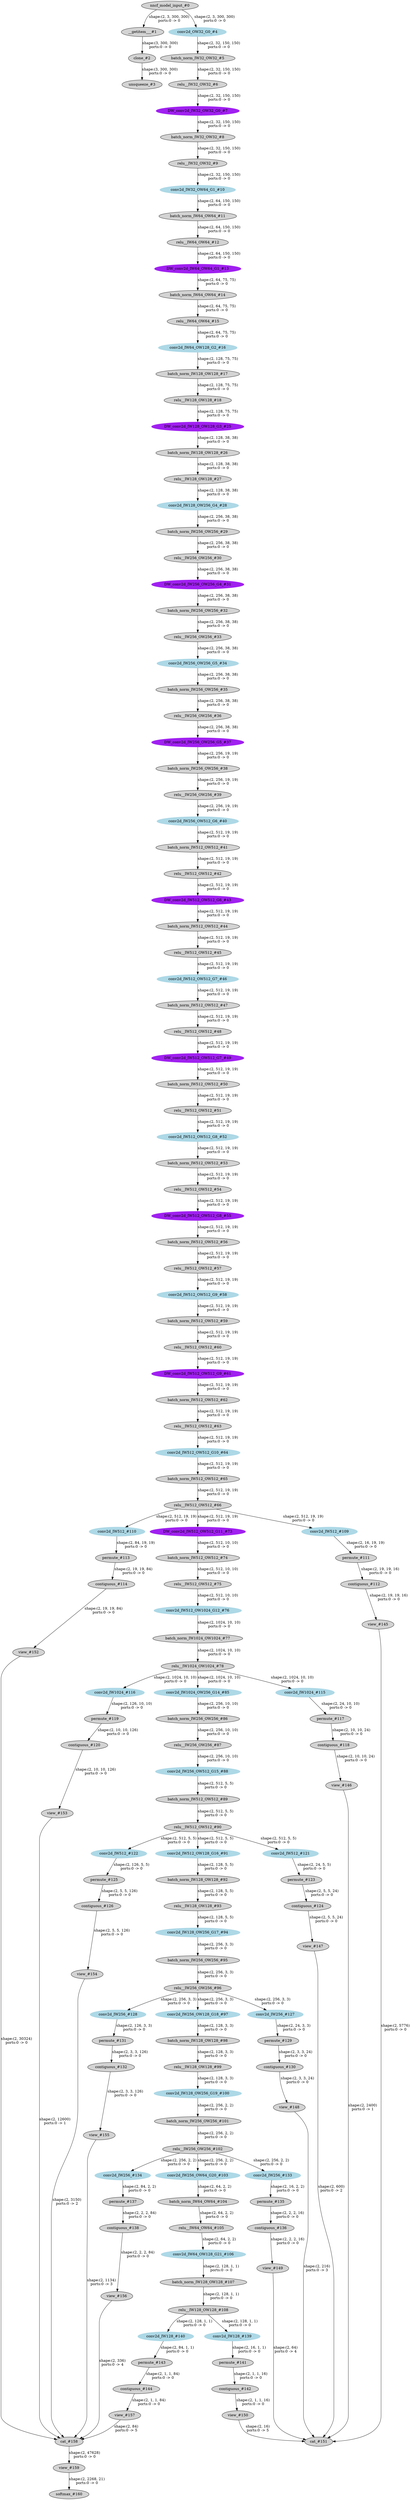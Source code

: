 strict digraph  {
"0 /nncf_model_input_0" [id=0, label="nncf_model_input_#0", style=filled, type=nncf_model_input];
"1 MobileNetSSD/__getitem___0" [id=1, label="__getitem___#1", style=filled, type=__getitem__];
"2 MobileNetSSD/clone_0" [id=2, label="clone_#2", style=filled, type=clone];
"3 MobileNetSSD/unsqueeze_0" [id=3, label="unsqueeze_#3", style=filled, type=unsqueeze];
"4 MobileNetSSD/MultiOutputSequential[basenet]/Sequential[0]/NNCFConv2d[0]/conv2d_0" [color=lightblue, id=4, label="conv2d_OW32_G0_#4", style=filled, type=conv2d];
"5 MobileNetSSD/MultiOutputSequential[basenet]/Sequential[0]/NNCFBatchNorm2d[1]/batch_norm_0" [id=5, label="batch_norm_IW32_OW32_#5", style=filled, type=batch_norm];
"6 MobileNetSSD/MultiOutputSequential[basenet]/Sequential[0]/ReLU[2]/relu__0" [id=6, label="relu__IW32_OW32_#6", style=filled, type=relu_];
"7 MobileNetSSD/MultiOutputSequential[basenet]/Sequential[1]/NNCFConv2d[0]/conv2d_0" [color=purple, id=7, label="DW_conv2d_IW32_OW32_G0_#7", style=filled, type=conv2d];
"8 MobileNetSSD/MultiOutputSequential[basenet]/Sequential[1]/NNCFBatchNorm2d[1]/batch_norm_0" [id=8, label="batch_norm_IW32_OW32_#8", style=filled, type=batch_norm];
"9 MobileNetSSD/MultiOutputSequential[basenet]/Sequential[1]/ReLU[2]/relu__0" [id=9, label="relu__IW32_OW32_#9", style=filled, type=relu_];
"10 MobileNetSSD/MultiOutputSequential[basenet]/Sequential[1]/NNCFConv2d[3]/conv2d_0" [color=lightblue, id=10, label="conv2d_IW32_OW64_G1_#10", style=filled, type=conv2d];
"11 MobileNetSSD/MultiOutputSequential[basenet]/Sequential[1]/NNCFBatchNorm2d[4]/batch_norm_0" [id=11, label="batch_norm_IW64_OW64_#11", style=filled, type=batch_norm];
"12 MobileNetSSD/MultiOutputSequential[basenet]/Sequential[1]/ReLU[5]/relu__0" [id=12, label="relu__IW64_OW64_#12", style=filled, type=relu_];
"13 MobileNetSSD/MultiOutputSequential[basenet]/Sequential[2]/NNCFConv2d[0]/conv2d_0" [color=purple, id=13, label="DW_conv2d_IW64_OW64_G1_#13", style=filled, type=conv2d];
"14 MobileNetSSD/MultiOutputSequential[basenet]/Sequential[2]/NNCFBatchNorm2d[1]/batch_norm_0" [id=14, label="batch_norm_IW64_OW64_#14", style=filled, type=batch_norm];
"15 MobileNetSSD/MultiOutputSequential[basenet]/Sequential[2]/ReLU[2]/relu__0" [id=15, label="relu__IW64_OW64_#15", style=filled, type=relu_];
"16 MobileNetSSD/MultiOutputSequential[basenet]/Sequential[2]/NNCFConv2d[3]/conv2d_0" [color=lightblue, id=16, label="conv2d_IW64_OW128_G2_#16", style=filled, type=conv2d];
"17 MobileNetSSD/MultiOutputSequential[basenet]/Sequential[2]/NNCFBatchNorm2d[4]/batch_norm_0" [id=17, label="batch_norm_IW128_OW128_#17", style=filled, type=batch_norm];
"18 MobileNetSSD/MultiOutputSequential[basenet]/Sequential[2]/ReLU[5]/relu__0" [id=18, label="relu__IW128_OW128_#18", style=filled, type=relu_];
"19 MobileNetSSD/MultiOutputSequential[basenet]/Sequential[4]/NNCFConv2d[0]/conv2d_0" [color=purple, id=19, label="DW_conv2d_IW128_OW128_G3_#25", style=filled, type=conv2d];
"20 MobileNetSSD/MultiOutputSequential[basenet]/Sequential[4]/NNCFBatchNorm2d[1]/batch_norm_0" [id=20, label="batch_norm_IW128_OW128_#26", style=filled, type=batch_norm];
"21 MobileNetSSD/MultiOutputSequential[basenet]/Sequential[4]/ReLU[2]/relu__0" [id=21, label="relu__IW128_OW128_#27", style=filled, type=relu_];
"22 MobileNetSSD/MultiOutputSequential[basenet]/Sequential[4]/NNCFConv2d[3]/conv2d_0" [color=lightblue, id=22, label="conv2d_IW128_OW256_G4_#28", style=filled, type=conv2d];
"23 MobileNetSSD/MultiOutputSequential[basenet]/Sequential[4]/NNCFBatchNorm2d[4]/batch_norm_0" [id=23, label="batch_norm_IW256_OW256_#29", style=filled, type=batch_norm];
"24 MobileNetSSD/MultiOutputSequential[basenet]/Sequential[4]/ReLU[5]/relu__0" [id=24, label="relu__IW256_OW256_#30", style=filled, type=relu_];
"25 MobileNetSSD/MultiOutputSequential[basenet]/Sequential[5]/NNCFConv2d[0]/conv2d_0" [color=purple, id=25, label="DW_conv2d_IW256_OW256_G4_#31", style=filled, type=conv2d];
"26 MobileNetSSD/MultiOutputSequential[basenet]/Sequential[5]/NNCFBatchNorm2d[1]/batch_norm_0" [id=26, label="batch_norm_IW256_OW256_#32", style=filled, type=batch_norm];
"27 MobileNetSSD/MultiOutputSequential[basenet]/Sequential[5]/ReLU[2]/relu__0" [id=27, label="relu__IW256_OW256_#33", style=filled, type=relu_];
"28 MobileNetSSD/MultiOutputSequential[basenet]/Sequential[5]/NNCFConv2d[3]/conv2d_0" [color=lightblue, id=28, label="conv2d_IW256_OW256_G5_#34", style=filled, type=conv2d];
"29 MobileNetSSD/MultiOutputSequential[basenet]/Sequential[5]/NNCFBatchNorm2d[4]/batch_norm_0" [id=29, label="batch_norm_IW256_OW256_#35", style=filled, type=batch_norm];
"30 MobileNetSSD/MultiOutputSequential[basenet]/Sequential[5]/ReLU[5]/relu__0" [id=30, label="relu__IW256_OW256_#36", style=filled, type=relu_];
"31 MobileNetSSD/MultiOutputSequential[basenet]/Sequential[6]/NNCFConv2d[0]/conv2d_0" [color=purple, id=31, label="DW_conv2d_IW256_OW256_G5_#37", style=filled, type=conv2d];
"32 MobileNetSSD/MultiOutputSequential[basenet]/Sequential[6]/NNCFBatchNorm2d[1]/batch_norm_0" [id=32, label="batch_norm_IW256_OW256_#38", style=filled, type=batch_norm];
"33 MobileNetSSD/MultiOutputSequential[basenet]/Sequential[6]/ReLU[2]/relu__0" [id=33, label="relu__IW256_OW256_#39", style=filled, type=relu_];
"34 MobileNetSSD/MultiOutputSequential[basenet]/Sequential[6]/NNCFConv2d[3]/conv2d_0" [color=lightblue, id=34, label="conv2d_IW256_OW512_G6_#40", style=filled, type=conv2d];
"35 MobileNetSSD/MultiOutputSequential[basenet]/Sequential[6]/NNCFBatchNorm2d[4]/batch_norm_0" [id=35, label="batch_norm_IW512_OW512_#41", style=filled, type=batch_norm];
"36 MobileNetSSD/MultiOutputSequential[basenet]/Sequential[6]/ReLU[5]/relu__0" [id=36, label="relu__IW512_OW512_#42", style=filled, type=relu_];
"37 MobileNetSSD/MultiOutputSequential[basenet]/Sequential[7]/NNCFConv2d[0]/conv2d_0" [color=purple, id=37, label="DW_conv2d_IW512_OW512_G6_#43", style=filled, type=conv2d];
"38 MobileNetSSD/MultiOutputSequential[basenet]/Sequential[7]/NNCFBatchNorm2d[1]/batch_norm_0" [id=38, label="batch_norm_IW512_OW512_#44", style=filled, type=batch_norm];
"39 MobileNetSSD/MultiOutputSequential[basenet]/Sequential[7]/ReLU[2]/relu__0" [id=39, label="relu__IW512_OW512_#45", style=filled, type=relu_];
"40 MobileNetSSD/MultiOutputSequential[basenet]/Sequential[7]/NNCFConv2d[3]/conv2d_0" [color=lightblue, id=40, label="conv2d_IW512_OW512_G7_#46", style=filled, type=conv2d];
"41 MobileNetSSD/MultiOutputSequential[basenet]/Sequential[7]/NNCFBatchNorm2d[4]/batch_norm_0" [id=41, label="batch_norm_IW512_OW512_#47", style=filled, type=batch_norm];
"42 MobileNetSSD/MultiOutputSequential[basenet]/Sequential[7]/ReLU[5]/relu__0" [id=42, label="relu__IW512_OW512_#48", style=filled, type=relu_];
"43 MobileNetSSD/MultiOutputSequential[basenet]/Sequential[8]/NNCFConv2d[0]/conv2d_0" [color=purple, id=43, label="DW_conv2d_IW512_OW512_G7_#49", style=filled, type=conv2d];
"44 MobileNetSSD/MultiOutputSequential[basenet]/Sequential[8]/NNCFBatchNorm2d[1]/batch_norm_0" [id=44, label="batch_norm_IW512_OW512_#50", style=filled, type=batch_norm];
"45 MobileNetSSD/MultiOutputSequential[basenet]/Sequential[8]/ReLU[2]/relu__0" [id=45, label="relu__IW512_OW512_#51", style=filled, type=relu_];
"46 MobileNetSSD/MultiOutputSequential[basenet]/Sequential[8]/NNCFConv2d[3]/conv2d_0" [color=lightblue, id=46, label="conv2d_IW512_OW512_G8_#52", style=filled, type=conv2d];
"47 MobileNetSSD/MultiOutputSequential[basenet]/Sequential[8]/NNCFBatchNorm2d[4]/batch_norm_0" [id=47, label="batch_norm_IW512_OW512_#53", style=filled, type=batch_norm];
"48 MobileNetSSD/MultiOutputSequential[basenet]/Sequential[8]/ReLU[5]/relu__0" [id=48, label="relu__IW512_OW512_#54", style=filled, type=relu_];
"49 MobileNetSSD/MultiOutputSequential[basenet]/Sequential[9]/NNCFConv2d[0]/conv2d_0" [color=purple, id=49, label="DW_conv2d_IW512_OW512_G8_#55", style=filled, type=conv2d];
"50 MobileNetSSD/MultiOutputSequential[basenet]/Sequential[9]/NNCFBatchNorm2d[1]/batch_norm_0" [id=50, label="batch_norm_IW512_OW512_#56", style=filled, type=batch_norm];
"51 MobileNetSSD/MultiOutputSequential[basenet]/Sequential[9]/ReLU[2]/relu__0" [id=51, label="relu__IW512_OW512_#57", style=filled, type=relu_];
"52 MobileNetSSD/MultiOutputSequential[basenet]/Sequential[9]/NNCFConv2d[3]/conv2d_0" [color=lightblue, id=52, label="conv2d_IW512_OW512_G9_#58", style=filled, type=conv2d];
"53 MobileNetSSD/MultiOutputSequential[basenet]/Sequential[9]/NNCFBatchNorm2d[4]/batch_norm_0" [id=53, label="batch_norm_IW512_OW512_#59", style=filled, type=batch_norm];
"54 MobileNetSSD/MultiOutputSequential[basenet]/Sequential[9]/ReLU[5]/relu__0" [id=54, label="relu__IW512_OW512_#60", style=filled, type=relu_];
"55 MobileNetSSD/MultiOutputSequential[basenet]/Sequential[10]/NNCFConv2d[0]/conv2d_0" [color=purple, id=55, label="DW_conv2d_IW512_OW512_G9_#61", style=filled, type=conv2d];
"56 MobileNetSSD/MultiOutputSequential[basenet]/Sequential[10]/NNCFBatchNorm2d[1]/batch_norm_0" [id=56, label="batch_norm_IW512_OW512_#62", style=filled, type=batch_norm];
"57 MobileNetSSD/MultiOutputSequential[basenet]/Sequential[10]/ReLU[2]/relu__0" [id=57, label="relu__IW512_OW512_#63", style=filled, type=relu_];
"58 MobileNetSSD/MultiOutputSequential[basenet]/Sequential[10]/NNCFConv2d[3]/conv2d_0" [color=lightblue, id=58, label="conv2d_IW512_OW512_G10_#64", style=filled, type=conv2d];
"59 MobileNetSSD/MultiOutputSequential[basenet]/Sequential[10]/NNCFBatchNorm2d[4]/batch_norm_0" [id=59, label="batch_norm_IW512_OW512_#65", style=filled, type=batch_norm];
"60 MobileNetSSD/MultiOutputSequential[basenet]/Sequential[10]/ReLU[5]/relu__0" [id=60, label="relu__IW512_OW512_#66", style=filled, type=relu_];
"61 MobileNetSSD/MultiOutputSequential[basenet]/Sequential[12]/NNCFConv2d[0]/conv2d_0" [color=purple, id=61, label="DW_conv2d_IW512_OW512_G11_#73", style=filled, type=conv2d];
"62 MobileNetSSD/MultiOutputSequential[basenet]/Sequential[12]/NNCFBatchNorm2d[1]/batch_norm_0" [id=62, label="batch_norm_IW512_OW512_#74", style=filled, type=batch_norm];
"63 MobileNetSSD/MultiOutputSequential[basenet]/Sequential[12]/ReLU[2]/relu__0" [id=63, label="relu__IW512_OW512_#75", style=filled, type=relu_];
"64 MobileNetSSD/MultiOutputSequential[basenet]/Sequential[12]/NNCFConv2d[3]/conv2d_0" [color=lightblue, id=64, label="conv2d_IW512_OW1024_G12_#76", style=filled, type=conv2d];
"65 MobileNetSSD/MultiOutputSequential[basenet]/Sequential[12]/NNCFBatchNorm2d[4]/batch_norm_0" [id=65, label="batch_norm_IW1024_OW1024_#77", style=filled, type=batch_norm];
"66 MobileNetSSD/MultiOutputSequential[basenet]/Sequential[12]/ReLU[5]/relu__0" [id=66, label="relu__IW1024_OW1024_#78", style=filled, type=relu_];
"67 MobileNetSSD/MultiOutputSequential[extras]/Sequential[0]/NNCFConv2d[0]/conv2d_0" [color=lightblue, id=67, label="conv2d_IW1024_OW256_G14_#85", style=filled, type=conv2d];
"68 MobileNetSSD/MultiOutputSequential[extras]/Sequential[0]/NNCFBatchNorm2d[1]/batch_norm_0" [id=68, label="batch_norm_IW256_OW256_#86", style=filled, type=batch_norm];
"69 MobileNetSSD/MultiOutputSequential[extras]/Sequential[0]/ReLU[2]/relu__0" [id=69, label="relu__IW256_OW256_#87", style=filled, type=relu_];
"70 MobileNetSSD/MultiOutputSequential[extras]/Sequential[1]/NNCFConv2d[0]/conv2d_0" [color=lightblue, id=70, label="conv2d_IW256_OW512_G15_#88", style=filled, type=conv2d];
"71 MobileNetSSD/MultiOutputSequential[extras]/Sequential[1]/NNCFBatchNorm2d[1]/batch_norm_0" [id=71, label="batch_norm_IW512_OW512_#89", style=filled, type=batch_norm];
"72 MobileNetSSD/MultiOutputSequential[extras]/Sequential[1]/ReLU[2]/relu__0" [id=72, label="relu__IW512_OW512_#90", style=filled, type=relu_];
"73 MobileNetSSD/MultiOutputSequential[extras]/Sequential[2]/NNCFConv2d[0]/conv2d_0" [color=lightblue, id=73, label="conv2d_IW512_OW128_G16_#91", style=filled, type=conv2d];
"74 MobileNetSSD/MultiOutputSequential[extras]/Sequential[2]/NNCFBatchNorm2d[1]/batch_norm_0" [id=74, label="batch_norm_IW128_OW128_#92", style=filled, type=batch_norm];
"75 MobileNetSSD/MultiOutputSequential[extras]/Sequential[2]/ReLU[2]/relu__0" [id=75, label="relu__IW128_OW128_#93", style=filled, type=relu_];
"76 MobileNetSSD/MultiOutputSequential[extras]/Sequential[3]/NNCFConv2d[0]/conv2d_0" [color=lightblue, id=76, label="conv2d_IW128_OW256_G17_#94", style=filled, type=conv2d];
"77 MobileNetSSD/MultiOutputSequential[extras]/Sequential[3]/NNCFBatchNorm2d[1]/batch_norm_0" [id=77, label="batch_norm_IW256_OW256_#95", style=filled, type=batch_norm];
"78 MobileNetSSD/MultiOutputSequential[extras]/Sequential[3]/ReLU[2]/relu__0" [id=78, label="relu__IW256_OW256_#96", style=filled, type=relu_];
"79 MobileNetSSD/MultiOutputSequential[extras]/Sequential[4]/NNCFConv2d[0]/conv2d_0" [color=lightblue, id=79, label="conv2d_IW256_OW128_G18_#97", style=filled, type=conv2d];
"80 MobileNetSSD/MultiOutputSequential[extras]/Sequential[4]/NNCFBatchNorm2d[1]/batch_norm_0" [id=80, label="batch_norm_IW128_OW128_#98", style=filled, type=batch_norm];
"81 MobileNetSSD/MultiOutputSequential[extras]/Sequential[4]/ReLU[2]/relu__0" [id=81, label="relu__IW128_OW128_#99", style=filled, type=relu_];
"82 MobileNetSSD/MultiOutputSequential[extras]/Sequential[5]/NNCFConv2d[0]/conv2d_0" [color=lightblue, id=82, label="conv2d_IW128_OW256_G19_#100", style=filled, type=conv2d];
"83 MobileNetSSD/MultiOutputSequential[extras]/Sequential[5]/NNCFBatchNorm2d[1]/batch_norm_0" [id=83, label="batch_norm_IW256_OW256_#101", style=filled, type=batch_norm];
"84 MobileNetSSD/MultiOutputSequential[extras]/Sequential[5]/ReLU[2]/relu__0" [id=84, label="relu__IW256_OW256_#102", style=filled, type=relu_];
"85 MobileNetSSD/MultiOutputSequential[extras]/Sequential[6]/NNCFConv2d[0]/conv2d_0" [color=lightblue, id=85, label="conv2d_IW256_OW64_G20_#103", style=filled, type=conv2d];
"86 MobileNetSSD/MultiOutputSequential[extras]/Sequential[6]/NNCFBatchNorm2d[1]/batch_norm_0" [id=86, label="batch_norm_IW64_OW64_#104", style=filled, type=batch_norm];
"87 MobileNetSSD/MultiOutputSequential[extras]/Sequential[6]/ReLU[2]/relu__0" [id=87, label="relu__IW64_OW64_#105", style=filled, type=relu_];
"88 MobileNetSSD/MultiOutputSequential[extras]/Sequential[7]/NNCFConv2d[0]/conv2d_0" [color=lightblue, id=88, label="conv2d_IW64_OW128_G21_#106", style=filled, type=conv2d];
"89 MobileNetSSD/MultiOutputSequential[extras]/Sequential[7]/NNCFBatchNorm2d[1]/batch_norm_0" [id=89, label="batch_norm_IW128_OW128_#107", style=filled, type=batch_norm];
"90 MobileNetSSD/MultiOutputSequential[extras]/Sequential[7]/ReLU[2]/relu__0" [id=90, label="relu__IW128_OW128_#108", style=filled, type=relu_];
"91 MobileNetSSD/SSDDetectionOutput[detection_head]/ModuleList[heads]/SSDHead[0]/NNCFConv2d[loc]/conv2d_0" [color=lightblue, id=91, label="conv2d_IW512_#109", style=filled, type=conv2d];
"92 MobileNetSSD/SSDDetectionOutput[detection_head]/ModuleList[heads]/SSDHead[0]/NNCFConv2d[conf]/conv2d_0" [color=lightblue, id=92, label="conv2d_IW512_#110", style=filled, type=conv2d];
"93 MobileNetSSD/SSDDetectionOutput[detection_head]/ModuleList[heads]/SSDHead[0]/permute_0" [id=93, label="permute_#111", style=filled, type=permute];
"94 MobileNetSSD/SSDDetectionOutput[detection_head]/ModuleList[heads]/SSDHead[0]/contiguous_0" [id=94, label="contiguous_#112", style=filled, type=contiguous];
"95 MobileNetSSD/SSDDetectionOutput[detection_head]/ModuleList[heads]/SSDHead[0]/permute_1" [id=95, label="permute_#113", style=filled, type=permute];
"96 MobileNetSSD/SSDDetectionOutput[detection_head]/ModuleList[heads]/SSDHead[0]/contiguous_1" [id=96, label="contiguous_#114", style=filled, type=contiguous];
"97 MobileNetSSD/SSDDetectionOutput[detection_head]/ModuleList[heads]/SSDHead[1]/NNCFConv2d[loc]/conv2d_0" [color=lightblue, id=97, label="conv2d_IW1024_#115", style=filled, type=conv2d];
"98 MobileNetSSD/SSDDetectionOutput[detection_head]/ModuleList[heads]/SSDHead[1]/NNCFConv2d[conf]/conv2d_0" [color=lightblue, id=98, label="conv2d_IW1024_#116", style=filled, type=conv2d];
"99 MobileNetSSD/SSDDetectionOutput[detection_head]/ModuleList[heads]/SSDHead[1]/permute_0" [id=99, label="permute_#117", style=filled, type=permute];
"100 MobileNetSSD/SSDDetectionOutput[detection_head]/ModuleList[heads]/SSDHead[1]/contiguous_0" [id=100, label="contiguous_#118", style=filled, type=contiguous];
"101 MobileNetSSD/SSDDetectionOutput[detection_head]/ModuleList[heads]/SSDHead[1]/permute_1" [id=101, label="permute_#119", style=filled, type=permute];
"102 MobileNetSSD/SSDDetectionOutput[detection_head]/ModuleList[heads]/SSDHead[1]/contiguous_1" [id=102, label="contiguous_#120", style=filled, type=contiguous];
"103 MobileNetSSD/SSDDetectionOutput[detection_head]/ModuleList[heads]/SSDHead[2]/NNCFConv2d[loc]/conv2d_0" [color=lightblue, id=103, label="conv2d_IW512_#121", style=filled, type=conv2d];
"104 MobileNetSSD/SSDDetectionOutput[detection_head]/ModuleList[heads]/SSDHead[2]/NNCFConv2d[conf]/conv2d_0" [color=lightblue, id=104, label="conv2d_IW512_#122", style=filled, type=conv2d];
"105 MobileNetSSD/SSDDetectionOutput[detection_head]/ModuleList[heads]/SSDHead[2]/permute_0" [id=105, label="permute_#123", style=filled, type=permute];
"106 MobileNetSSD/SSDDetectionOutput[detection_head]/ModuleList[heads]/SSDHead[2]/contiguous_0" [id=106, label="contiguous_#124", style=filled, type=contiguous];
"107 MobileNetSSD/SSDDetectionOutput[detection_head]/ModuleList[heads]/SSDHead[2]/permute_1" [id=107, label="permute_#125", style=filled, type=permute];
"108 MobileNetSSD/SSDDetectionOutput[detection_head]/ModuleList[heads]/SSDHead[2]/contiguous_1" [id=108, label="contiguous_#126", style=filled, type=contiguous];
"109 MobileNetSSD/SSDDetectionOutput[detection_head]/ModuleList[heads]/SSDHead[3]/NNCFConv2d[loc]/conv2d_0" [color=lightblue, id=109, label="conv2d_IW256_#127", style=filled, type=conv2d];
"110 MobileNetSSD/SSDDetectionOutput[detection_head]/ModuleList[heads]/SSDHead[3]/NNCFConv2d[conf]/conv2d_0" [color=lightblue, id=110, label="conv2d_IW256_#128", style=filled, type=conv2d];
"111 MobileNetSSD/SSDDetectionOutput[detection_head]/ModuleList[heads]/SSDHead[3]/permute_0" [id=111, label="permute_#129", style=filled, type=permute];
"112 MobileNetSSD/SSDDetectionOutput[detection_head]/ModuleList[heads]/SSDHead[3]/contiguous_0" [id=112, label="contiguous_#130", style=filled, type=contiguous];
"113 MobileNetSSD/SSDDetectionOutput[detection_head]/ModuleList[heads]/SSDHead[3]/permute_1" [id=113, label="permute_#131", style=filled, type=permute];
"114 MobileNetSSD/SSDDetectionOutput[detection_head]/ModuleList[heads]/SSDHead[3]/contiguous_1" [id=114, label="contiguous_#132", style=filled, type=contiguous];
"115 MobileNetSSD/SSDDetectionOutput[detection_head]/ModuleList[heads]/SSDHead[4]/NNCFConv2d[loc]/conv2d_0" [color=lightblue, id=115, label="conv2d_IW256_#133", style=filled, type=conv2d];
"116 MobileNetSSD/SSDDetectionOutput[detection_head]/ModuleList[heads]/SSDHead[4]/NNCFConv2d[conf]/conv2d_0" [color=lightblue, id=116, label="conv2d_IW256_#134", style=filled, type=conv2d];
"117 MobileNetSSD/SSDDetectionOutput[detection_head]/ModuleList[heads]/SSDHead[4]/permute_0" [id=117, label="permute_#135", style=filled, type=permute];
"118 MobileNetSSD/SSDDetectionOutput[detection_head]/ModuleList[heads]/SSDHead[4]/contiguous_0" [id=118, label="contiguous_#136", style=filled, type=contiguous];
"119 MobileNetSSD/SSDDetectionOutput[detection_head]/ModuleList[heads]/SSDHead[4]/permute_1" [id=119, label="permute_#137", style=filled, type=permute];
"120 MobileNetSSD/SSDDetectionOutput[detection_head]/ModuleList[heads]/SSDHead[4]/contiguous_1" [id=120, label="contiguous_#138", style=filled, type=contiguous];
"121 MobileNetSSD/SSDDetectionOutput[detection_head]/ModuleList[heads]/SSDHead[5]/NNCFConv2d[loc]/conv2d_0" [color=lightblue, id=121, label="conv2d_IW128_#139", style=filled, type=conv2d];
"122 MobileNetSSD/SSDDetectionOutput[detection_head]/ModuleList[heads]/SSDHead[5]/NNCFConv2d[conf]/conv2d_0" [color=lightblue, id=122, label="conv2d_IW128_#140", style=filled, type=conv2d];
"123 MobileNetSSD/SSDDetectionOutput[detection_head]/ModuleList[heads]/SSDHead[5]/permute_0" [id=123, label="permute_#141", style=filled, type=permute];
"124 MobileNetSSD/SSDDetectionOutput[detection_head]/ModuleList[heads]/SSDHead[5]/contiguous_0" [id=124, label="contiguous_#142", style=filled, type=contiguous];
"125 MobileNetSSD/SSDDetectionOutput[detection_head]/ModuleList[heads]/SSDHead[5]/permute_1" [id=125, label="permute_#143", style=filled, type=permute];
"126 MobileNetSSD/SSDDetectionOutput[detection_head]/ModuleList[heads]/SSDHead[5]/contiguous_1" [id=126, label="contiguous_#144", style=filled, type=contiguous];
"127 MobileNetSSD/SSDDetectionOutput[detection_head]/view_0" [id=127, label="view_#145", style=filled, type=view];
"128 MobileNetSSD/SSDDetectionOutput[detection_head]/view_1" [id=128, label="view_#146", style=filled, type=view];
"129 MobileNetSSD/SSDDetectionOutput[detection_head]/view_2" [id=129, label="view_#147", style=filled, type=view];
"130 MobileNetSSD/SSDDetectionOutput[detection_head]/view_3" [id=130, label="view_#148", style=filled, type=view];
"131 MobileNetSSD/SSDDetectionOutput[detection_head]/view_4" [id=131, label="view_#149", style=filled, type=view];
"132 MobileNetSSD/SSDDetectionOutput[detection_head]/view_5" [id=132, label="view_#150", style=filled, type=view];
"133 MobileNetSSD/SSDDetectionOutput[detection_head]/cat_0" [id=133, label="cat_#151", style=filled, type=cat];
"134 MobileNetSSD/SSDDetectionOutput[detection_head]/view_6" [id=134, label="view_#152", style=filled, type=view];
"135 MobileNetSSD/SSDDetectionOutput[detection_head]/view_7" [id=135, label="view_#153", style=filled, type=view];
"136 MobileNetSSD/SSDDetectionOutput[detection_head]/view_8" [id=136, label="view_#154", style=filled, type=view];
"137 MobileNetSSD/SSDDetectionOutput[detection_head]/view_9" [id=137, label="view_#155", style=filled, type=view];
"138 MobileNetSSD/SSDDetectionOutput[detection_head]/view_10" [id=138, label="view_#156", style=filled, type=view];
"139 MobileNetSSD/SSDDetectionOutput[detection_head]/view_11" [id=139, label="view_#157", style=filled, type=view];
"140 MobileNetSSD/SSDDetectionOutput[detection_head]/cat_1" [id=140, label="cat_#158", style=filled, type=cat];
"141 MobileNetSSD/SSDDetectionOutput[detection_head]/view_12" [id=141, label="view_#159", style=filled, type=view];
"142 MobileNetSSD/SSDDetectionOutput[detection_head]/softmax_0" [id=142, label="softmax_#160", style=filled, type=softmax];
"0 /nncf_model_input_0" -> "1 MobileNetSSD/__getitem___0"  [label="shape:(2, 3, 300, 300)\nports:0 -> 0", style=solid];
"0 /nncf_model_input_0" -> "4 MobileNetSSD/MultiOutputSequential[basenet]/Sequential[0]/NNCFConv2d[0]/conv2d_0"  [label="shape:(2, 3, 300, 300)\nports:0 -> 0", style=solid];
"1 MobileNetSSD/__getitem___0" -> "2 MobileNetSSD/clone_0"  [label="shape:(3, 300, 300)\nports:0 -> 0", style=solid];
"2 MobileNetSSD/clone_0" -> "3 MobileNetSSD/unsqueeze_0"  [label="shape:(3, 300, 300)\nports:0 -> 0", style=solid];
"4 MobileNetSSD/MultiOutputSequential[basenet]/Sequential[0]/NNCFConv2d[0]/conv2d_0" -> "5 MobileNetSSD/MultiOutputSequential[basenet]/Sequential[0]/NNCFBatchNorm2d[1]/batch_norm_0"  [label="shape:(2, 32, 150, 150)\nports:0 -> 0", style=solid];
"5 MobileNetSSD/MultiOutputSequential[basenet]/Sequential[0]/NNCFBatchNorm2d[1]/batch_norm_0" -> "6 MobileNetSSD/MultiOutputSequential[basenet]/Sequential[0]/ReLU[2]/relu__0"  [label="shape:(2, 32, 150, 150)\nports:0 -> 0", style=solid];
"6 MobileNetSSD/MultiOutputSequential[basenet]/Sequential[0]/ReLU[2]/relu__0" -> "7 MobileNetSSD/MultiOutputSequential[basenet]/Sequential[1]/NNCFConv2d[0]/conv2d_0"  [label="shape:(2, 32, 150, 150)\nports:0 -> 0", style=solid];
"7 MobileNetSSD/MultiOutputSequential[basenet]/Sequential[1]/NNCFConv2d[0]/conv2d_0" -> "8 MobileNetSSD/MultiOutputSequential[basenet]/Sequential[1]/NNCFBatchNorm2d[1]/batch_norm_0"  [label="shape:(2, 32, 150, 150)\nports:0 -> 0", style=solid];
"8 MobileNetSSD/MultiOutputSequential[basenet]/Sequential[1]/NNCFBatchNorm2d[1]/batch_norm_0" -> "9 MobileNetSSD/MultiOutputSequential[basenet]/Sequential[1]/ReLU[2]/relu__0"  [label="shape:(2, 32, 150, 150)\nports:0 -> 0", style=solid];
"9 MobileNetSSD/MultiOutputSequential[basenet]/Sequential[1]/ReLU[2]/relu__0" -> "10 MobileNetSSD/MultiOutputSequential[basenet]/Sequential[1]/NNCFConv2d[3]/conv2d_0"  [label="shape:(2, 32, 150, 150)\nports:0 -> 0", style=solid];
"10 MobileNetSSD/MultiOutputSequential[basenet]/Sequential[1]/NNCFConv2d[3]/conv2d_0" -> "11 MobileNetSSD/MultiOutputSequential[basenet]/Sequential[1]/NNCFBatchNorm2d[4]/batch_norm_0"  [label="shape:(2, 64, 150, 150)\nports:0 -> 0", style=solid];
"11 MobileNetSSD/MultiOutputSequential[basenet]/Sequential[1]/NNCFBatchNorm2d[4]/batch_norm_0" -> "12 MobileNetSSD/MultiOutputSequential[basenet]/Sequential[1]/ReLU[5]/relu__0"  [label="shape:(2, 64, 150, 150)\nports:0 -> 0", style=solid];
"12 MobileNetSSD/MultiOutputSequential[basenet]/Sequential[1]/ReLU[5]/relu__0" -> "13 MobileNetSSD/MultiOutputSequential[basenet]/Sequential[2]/NNCFConv2d[0]/conv2d_0"  [label="shape:(2, 64, 150, 150)\nports:0 -> 0", style=solid];
"13 MobileNetSSD/MultiOutputSequential[basenet]/Sequential[2]/NNCFConv2d[0]/conv2d_0" -> "14 MobileNetSSD/MultiOutputSequential[basenet]/Sequential[2]/NNCFBatchNorm2d[1]/batch_norm_0"  [label="shape:(2, 64, 75, 75)\nports:0 -> 0", style=solid];
"14 MobileNetSSD/MultiOutputSequential[basenet]/Sequential[2]/NNCFBatchNorm2d[1]/batch_norm_0" -> "15 MobileNetSSD/MultiOutputSequential[basenet]/Sequential[2]/ReLU[2]/relu__0"  [label="shape:(2, 64, 75, 75)\nports:0 -> 0", style=solid];
"15 MobileNetSSD/MultiOutputSequential[basenet]/Sequential[2]/ReLU[2]/relu__0" -> "16 MobileNetSSD/MultiOutputSequential[basenet]/Sequential[2]/NNCFConv2d[3]/conv2d_0"  [label="shape:(2, 64, 75, 75)\nports:0 -> 0", style=solid];
"16 MobileNetSSD/MultiOutputSequential[basenet]/Sequential[2]/NNCFConv2d[3]/conv2d_0" -> "17 MobileNetSSD/MultiOutputSequential[basenet]/Sequential[2]/NNCFBatchNorm2d[4]/batch_norm_0"  [label="shape:(2, 128, 75, 75)\nports:0 -> 0", style=solid];
"17 MobileNetSSD/MultiOutputSequential[basenet]/Sequential[2]/NNCFBatchNorm2d[4]/batch_norm_0" -> "18 MobileNetSSD/MultiOutputSequential[basenet]/Sequential[2]/ReLU[5]/relu__0"  [label="shape:(2, 128, 75, 75)\nports:0 -> 0", style=solid];
"18 MobileNetSSD/MultiOutputSequential[basenet]/Sequential[2]/ReLU[5]/relu__0" -> "19 MobileNetSSD/MultiOutputSequential[basenet]/Sequential[4]/NNCFConv2d[0]/conv2d_0"  [label="shape:(2, 128, 75, 75)\nports:0 -> 0", style=solid];
"19 MobileNetSSD/MultiOutputSequential[basenet]/Sequential[4]/NNCFConv2d[0]/conv2d_0" -> "20 MobileNetSSD/MultiOutputSequential[basenet]/Sequential[4]/NNCFBatchNorm2d[1]/batch_norm_0"  [label="shape:(2, 128, 38, 38)\nports:0 -> 0", style=solid];
"20 MobileNetSSD/MultiOutputSequential[basenet]/Sequential[4]/NNCFBatchNorm2d[1]/batch_norm_0" -> "21 MobileNetSSD/MultiOutputSequential[basenet]/Sequential[4]/ReLU[2]/relu__0"  [label="shape:(2, 128, 38, 38)\nports:0 -> 0", style=solid];
"21 MobileNetSSD/MultiOutputSequential[basenet]/Sequential[4]/ReLU[2]/relu__0" -> "22 MobileNetSSD/MultiOutputSequential[basenet]/Sequential[4]/NNCFConv2d[3]/conv2d_0"  [label="shape:(2, 128, 38, 38)\nports:0 -> 0", style=solid];
"22 MobileNetSSD/MultiOutputSequential[basenet]/Sequential[4]/NNCFConv2d[3]/conv2d_0" -> "23 MobileNetSSD/MultiOutputSequential[basenet]/Sequential[4]/NNCFBatchNorm2d[4]/batch_norm_0"  [label="shape:(2, 256, 38, 38)\nports:0 -> 0", style=solid];
"23 MobileNetSSD/MultiOutputSequential[basenet]/Sequential[4]/NNCFBatchNorm2d[4]/batch_norm_0" -> "24 MobileNetSSD/MultiOutputSequential[basenet]/Sequential[4]/ReLU[5]/relu__0"  [label="shape:(2, 256, 38, 38)\nports:0 -> 0", style=solid];
"24 MobileNetSSD/MultiOutputSequential[basenet]/Sequential[4]/ReLU[5]/relu__0" -> "25 MobileNetSSD/MultiOutputSequential[basenet]/Sequential[5]/NNCFConv2d[0]/conv2d_0"  [label="shape:(2, 256, 38, 38)\nports:0 -> 0", style=solid];
"25 MobileNetSSD/MultiOutputSequential[basenet]/Sequential[5]/NNCFConv2d[0]/conv2d_0" -> "26 MobileNetSSD/MultiOutputSequential[basenet]/Sequential[5]/NNCFBatchNorm2d[1]/batch_norm_0"  [label="shape:(2, 256, 38, 38)\nports:0 -> 0", style=solid];
"26 MobileNetSSD/MultiOutputSequential[basenet]/Sequential[5]/NNCFBatchNorm2d[1]/batch_norm_0" -> "27 MobileNetSSD/MultiOutputSequential[basenet]/Sequential[5]/ReLU[2]/relu__0"  [label="shape:(2, 256, 38, 38)\nports:0 -> 0", style=solid];
"27 MobileNetSSD/MultiOutputSequential[basenet]/Sequential[5]/ReLU[2]/relu__0" -> "28 MobileNetSSD/MultiOutputSequential[basenet]/Sequential[5]/NNCFConv2d[3]/conv2d_0"  [label="shape:(2, 256, 38, 38)\nports:0 -> 0", style=solid];
"28 MobileNetSSD/MultiOutputSequential[basenet]/Sequential[5]/NNCFConv2d[3]/conv2d_0" -> "29 MobileNetSSD/MultiOutputSequential[basenet]/Sequential[5]/NNCFBatchNorm2d[4]/batch_norm_0"  [label="shape:(2, 256, 38, 38)\nports:0 -> 0", style=solid];
"29 MobileNetSSD/MultiOutputSequential[basenet]/Sequential[5]/NNCFBatchNorm2d[4]/batch_norm_0" -> "30 MobileNetSSD/MultiOutputSequential[basenet]/Sequential[5]/ReLU[5]/relu__0"  [label="shape:(2, 256, 38, 38)\nports:0 -> 0", style=solid];
"30 MobileNetSSD/MultiOutputSequential[basenet]/Sequential[5]/ReLU[5]/relu__0" -> "31 MobileNetSSD/MultiOutputSequential[basenet]/Sequential[6]/NNCFConv2d[0]/conv2d_0"  [label="shape:(2, 256, 38, 38)\nports:0 -> 0", style=solid];
"31 MobileNetSSD/MultiOutputSequential[basenet]/Sequential[6]/NNCFConv2d[0]/conv2d_0" -> "32 MobileNetSSD/MultiOutputSequential[basenet]/Sequential[6]/NNCFBatchNorm2d[1]/batch_norm_0"  [label="shape:(2, 256, 19, 19)\nports:0 -> 0", style=solid];
"32 MobileNetSSD/MultiOutputSequential[basenet]/Sequential[6]/NNCFBatchNorm2d[1]/batch_norm_0" -> "33 MobileNetSSD/MultiOutputSequential[basenet]/Sequential[6]/ReLU[2]/relu__0"  [label="shape:(2, 256, 19, 19)\nports:0 -> 0", style=solid];
"33 MobileNetSSD/MultiOutputSequential[basenet]/Sequential[6]/ReLU[2]/relu__0" -> "34 MobileNetSSD/MultiOutputSequential[basenet]/Sequential[6]/NNCFConv2d[3]/conv2d_0"  [label="shape:(2, 256, 19, 19)\nports:0 -> 0", style=solid];
"34 MobileNetSSD/MultiOutputSequential[basenet]/Sequential[6]/NNCFConv2d[3]/conv2d_0" -> "35 MobileNetSSD/MultiOutputSequential[basenet]/Sequential[6]/NNCFBatchNorm2d[4]/batch_norm_0"  [label="shape:(2, 512, 19, 19)\nports:0 -> 0", style=solid];
"35 MobileNetSSD/MultiOutputSequential[basenet]/Sequential[6]/NNCFBatchNorm2d[4]/batch_norm_0" -> "36 MobileNetSSD/MultiOutputSequential[basenet]/Sequential[6]/ReLU[5]/relu__0"  [label="shape:(2, 512, 19, 19)\nports:0 -> 0", style=solid];
"36 MobileNetSSD/MultiOutputSequential[basenet]/Sequential[6]/ReLU[5]/relu__0" -> "37 MobileNetSSD/MultiOutputSequential[basenet]/Sequential[7]/NNCFConv2d[0]/conv2d_0"  [label="shape:(2, 512, 19, 19)\nports:0 -> 0", style=solid];
"37 MobileNetSSD/MultiOutputSequential[basenet]/Sequential[7]/NNCFConv2d[0]/conv2d_0" -> "38 MobileNetSSD/MultiOutputSequential[basenet]/Sequential[7]/NNCFBatchNorm2d[1]/batch_norm_0"  [label="shape:(2, 512, 19, 19)\nports:0 -> 0", style=solid];
"38 MobileNetSSD/MultiOutputSequential[basenet]/Sequential[7]/NNCFBatchNorm2d[1]/batch_norm_0" -> "39 MobileNetSSD/MultiOutputSequential[basenet]/Sequential[7]/ReLU[2]/relu__0"  [label="shape:(2, 512, 19, 19)\nports:0 -> 0", style=solid];
"39 MobileNetSSD/MultiOutputSequential[basenet]/Sequential[7]/ReLU[2]/relu__0" -> "40 MobileNetSSD/MultiOutputSequential[basenet]/Sequential[7]/NNCFConv2d[3]/conv2d_0"  [label="shape:(2, 512, 19, 19)\nports:0 -> 0", style=solid];
"40 MobileNetSSD/MultiOutputSequential[basenet]/Sequential[7]/NNCFConv2d[3]/conv2d_0" -> "41 MobileNetSSD/MultiOutputSequential[basenet]/Sequential[7]/NNCFBatchNorm2d[4]/batch_norm_0"  [label="shape:(2, 512, 19, 19)\nports:0 -> 0", style=solid];
"41 MobileNetSSD/MultiOutputSequential[basenet]/Sequential[7]/NNCFBatchNorm2d[4]/batch_norm_0" -> "42 MobileNetSSD/MultiOutputSequential[basenet]/Sequential[7]/ReLU[5]/relu__0"  [label="shape:(2, 512, 19, 19)\nports:0 -> 0", style=solid];
"42 MobileNetSSD/MultiOutputSequential[basenet]/Sequential[7]/ReLU[5]/relu__0" -> "43 MobileNetSSD/MultiOutputSequential[basenet]/Sequential[8]/NNCFConv2d[0]/conv2d_0"  [label="shape:(2, 512, 19, 19)\nports:0 -> 0", style=solid];
"43 MobileNetSSD/MultiOutputSequential[basenet]/Sequential[8]/NNCFConv2d[0]/conv2d_0" -> "44 MobileNetSSD/MultiOutputSequential[basenet]/Sequential[8]/NNCFBatchNorm2d[1]/batch_norm_0"  [label="shape:(2, 512, 19, 19)\nports:0 -> 0", style=solid];
"44 MobileNetSSD/MultiOutputSequential[basenet]/Sequential[8]/NNCFBatchNorm2d[1]/batch_norm_0" -> "45 MobileNetSSD/MultiOutputSequential[basenet]/Sequential[8]/ReLU[2]/relu__0"  [label="shape:(2, 512, 19, 19)\nports:0 -> 0", style=solid];
"45 MobileNetSSD/MultiOutputSequential[basenet]/Sequential[8]/ReLU[2]/relu__0" -> "46 MobileNetSSD/MultiOutputSequential[basenet]/Sequential[8]/NNCFConv2d[3]/conv2d_0"  [label="shape:(2, 512, 19, 19)\nports:0 -> 0", style=solid];
"46 MobileNetSSD/MultiOutputSequential[basenet]/Sequential[8]/NNCFConv2d[3]/conv2d_0" -> "47 MobileNetSSD/MultiOutputSequential[basenet]/Sequential[8]/NNCFBatchNorm2d[4]/batch_norm_0"  [label="shape:(2, 512, 19, 19)\nports:0 -> 0", style=solid];
"47 MobileNetSSD/MultiOutputSequential[basenet]/Sequential[8]/NNCFBatchNorm2d[4]/batch_norm_0" -> "48 MobileNetSSD/MultiOutputSequential[basenet]/Sequential[8]/ReLU[5]/relu__0"  [label="shape:(2, 512, 19, 19)\nports:0 -> 0", style=solid];
"48 MobileNetSSD/MultiOutputSequential[basenet]/Sequential[8]/ReLU[5]/relu__0" -> "49 MobileNetSSD/MultiOutputSequential[basenet]/Sequential[9]/NNCFConv2d[0]/conv2d_0"  [label="shape:(2, 512, 19, 19)\nports:0 -> 0", style=solid];
"49 MobileNetSSD/MultiOutputSequential[basenet]/Sequential[9]/NNCFConv2d[0]/conv2d_0" -> "50 MobileNetSSD/MultiOutputSequential[basenet]/Sequential[9]/NNCFBatchNorm2d[1]/batch_norm_0"  [label="shape:(2, 512, 19, 19)\nports:0 -> 0", style=solid];
"50 MobileNetSSD/MultiOutputSequential[basenet]/Sequential[9]/NNCFBatchNorm2d[1]/batch_norm_0" -> "51 MobileNetSSD/MultiOutputSequential[basenet]/Sequential[9]/ReLU[2]/relu__0"  [label="shape:(2, 512, 19, 19)\nports:0 -> 0", style=solid];
"51 MobileNetSSD/MultiOutputSequential[basenet]/Sequential[9]/ReLU[2]/relu__0" -> "52 MobileNetSSD/MultiOutputSequential[basenet]/Sequential[9]/NNCFConv2d[3]/conv2d_0"  [label="shape:(2, 512, 19, 19)\nports:0 -> 0", style=solid];
"52 MobileNetSSD/MultiOutputSequential[basenet]/Sequential[9]/NNCFConv2d[3]/conv2d_0" -> "53 MobileNetSSD/MultiOutputSequential[basenet]/Sequential[9]/NNCFBatchNorm2d[4]/batch_norm_0"  [label="shape:(2, 512, 19, 19)\nports:0 -> 0", style=solid];
"53 MobileNetSSD/MultiOutputSequential[basenet]/Sequential[9]/NNCFBatchNorm2d[4]/batch_norm_0" -> "54 MobileNetSSD/MultiOutputSequential[basenet]/Sequential[9]/ReLU[5]/relu__0"  [label="shape:(2, 512, 19, 19)\nports:0 -> 0", style=solid];
"54 MobileNetSSD/MultiOutputSequential[basenet]/Sequential[9]/ReLU[5]/relu__0" -> "55 MobileNetSSD/MultiOutputSequential[basenet]/Sequential[10]/NNCFConv2d[0]/conv2d_0"  [label="shape:(2, 512, 19, 19)\nports:0 -> 0", style=solid];
"55 MobileNetSSD/MultiOutputSequential[basenet]/Sequential[10]/NNCFConv2d[0]/conv2d_0" -> "56 MobileNetSSD/MultiOutputSequential[basenet]/Sequential[10]/NNCFBatchNorm2d[1]/batch_norm_0"  [label="shape:(2, 512, 19, 19)\nports:0 -> 0", style=solid];
"56 MobileNetSSD/MultiOutputSequential[basenet]/Sequential[10]/NNCFBatchNorm2d[1]/batch_norm_0" -> "57 MobileNetSSD/MultiOutputSequential[basenet]/Sequential[10]/ReLU[2]/relu__0"  [label="shape:(2, 512, 19, 19)\nports:0 -> 0", style=solid];
"57 MobileNetSSD/MultiOutputSequential[basenet]/Sequential[10]/ReLU[2]/relu__0" -> "58 MobileNetSSD/MultiOutputSequential[basenet]/Sequential[10]/NNCFConv2d[3]/conv2d_0"  [label="shape:(2, 512, 19, 19)\nports:0 -> 0", style=solid];
"58 MobileNetSSD/MultiOutputSequential[basenet]/Sequential[10]/NNCFConv2d[3]/conv2d_0" -> "59 MobileNetSSD/MultiOutputSequential[basenet]/Sequential[10]/NNCFBatchNorm2d[4]/batch_norm_0"  [label="shape:(2, 512, 19, 19)\nports:0 -> 0", style=solid];
"59 MobileNetSSD/MultiOutputSequential[basenet]/Sequential[10]/NNCFBatchNorm2d[4]/batch_norm_0" -> "60 MobileNetSSD/MultiOutputSequential[basenet]/Sequential[10]/ReLU[5]/relu__0"  [label="shape:(2, 512, 19, 19)\nports:0 -> 0", style=solid];
"60 MobileNetSSD/MultiOutputSequential[basenet]/Sequential[10]/ReLU[5]/relu__0" -> "61 MobileNetSSD/MultiOutputSequential[basenet]/Sequential[12]/NNCFConv2d[0]/conv2d_0"  [label="shape:(2, 512, 19, 19)\nports:0 -> 0", style=solid];
"60 MobileNetSSD/MultiOutputSequential[basenet]/Sequential[10]/ReLU[5]/relu__0" -> "91 MobileNetSSD/SSDDetectionOutput[detection_head]/ModuleList[heads]/SSDHead[0]/NNCFConv2d[loc]/conv2d_0"  [label="shape:(2, 512, 19, 19)\nports:0 -> 0", style=solid];
"60 MobileNetSSD/MultiOutputSequential[basenet]/Sequential[10]/ReLU[5]/relu__0" -> "92 MobileNetSSD/SSDDetectionOutput[detection_head]/ModuleList[heads]/SSDHead[0]/NNCFConv2d[conf]/conv2d_0"  [label="shape:(2, 512, 19, 19)\nports:0 -> 0", style=solid];
"61 MobileNetSSD/MultiOutputSequential[basenet]/Sequential[12]/NNCFConv2d[0]/conv2d_0" -> "62 MobileNetSSD/MultiOutputSequential[basenet]/Sequential[12]/NNCFBatchNorm2d[1]/batch_norm_0"  [label="shape:(2, 512, 10, 10)\nports:0 -> 0", style=solid];
"62 MobileNetSSD/MultiOutputSequential[basenet]/Sequential[12]/NNCFBatchNorm2d[1]/batch_norm_0" -> "63 MobileNetSSD/MultiOutputSequential[basenet]/Sequential[12]/ReLU[2]/relu__0"  [label="shape:(2, 512, 10, 10)\nports:0 -> 0", style=solid];
"63 MobileNetSSD/MultiOutputSequential[basenet]/Sequential[12]/ReLU[2]/relu__0" -> "64 MobileNetSSD/MultiOutputSequential[basenet]/Sequential[12]/NNCFConv2d[3]/conv2d_0"  [label="shape:(2, 512, 10, 10)\nports:0 -> 0", style=solid];
"64 MobileNetSSD/MultiOutputSequential[basenet]/Sequential[12]/NNCFConv2d[3]/conv2d_0" -> "65 MobileNetSSD/MultiOutputSequential[basenet]/Sequential[12]/NNCFBatchNorm2d[4]/batch_norm_0"  [label="shape:(2, 1024, 10, 10)\nports:0 -> 0", style=solid];
"65 MobileNetSSD/MultiOutputSequential[basenet]/Sequential[12]/NNCFBatchNorm2d[4]/batch_norm_0" -> "66 MobileNetSSD/MultiOutputSequential[basenet]/Sequential[12]/ReLU[5]/relu__0"  [label="shape:(2, 1024, 10, 10)\nports:0 -> 0", style=solid];
"66 MobileNetSSD/MultiOutputSequential[basenet]/Sequential[12]/ReLU[5]/relu__0" -> "67 MobileNetSSD/MultiOutputSequential[extras]/Sequential[0]/NNCFConv2d[0]/conv2d_0"  [label="shape:(2, 1024, 10, 10)\nports:0 -> 0", style=solid];
"66 MobileNetSSD/MultiOutputSequential[basenet]/Sequential[12]/ReLU[5]/relu__0" -> "97 MobileNetSSD/SSDDetectionOutput[detection_head]/ModuleList[heads]/SSDHead[1]/NNCFConv2d[loc]/conv2d_0"  [label="shape:(2, 1024, 10, 10)\nports:0 -> 0", style=solid];
"66 MobileNetSSD/MultiOutputSequential[basenet]/Sequential[12]/ReLU[5]/relu__0" -> "98 MobileNetSSD/SSDDetectionOutput[detection_head]/ModuleList[heads]/SSDHead[1]/NNCFConv2d[conf]/conv2d_0"  [label="shape:(2, 1024, 10, 10)\nports:0 -> 0", style=solid];
"67 MobileNetSSD/MultiOutputSequential[extras]/Sequential[0]/NNCFConv2d[0]/conv2d_0" -> "68 MobileNetSSD/MultiOutputSequential[extras]/Sequential[0]/NNCFBatchNorm2d[1]/batch_norm_0"  [label="shape:(2, 256, 10, 10)\nports:0 -> 0", style=solid];
"68 MobileNetSSD/MultiOutputSequential[extras]/Sequential[0]/NNCFBatchNorm2d[1]/batch_norm_0" -> "69 MobileNetSSD/MultiOutputSequential[extras]/Sequential[0]/ReLU[2]/relu__0"  [label="shape:(2, 256, 10, 10)\nports:0 -> 0", style=solid];
"69 MobileNetSSD/MultiOutputSequential[extras]/Sequential[0]/ReLU[2]/relu__0" -> "70 MobileNetSSD/MultiOutputSequential[extras]/Sequential[1]/NNCFConv2d[0]/conv2d_0"  [label="shape:(2, 256, 10, 10)\nports:0 -> 0", style=solid];
"70 MobileNetSSD/MultiOutputSequential[extras]/Sequential[1]/NNCFConv2d[0]/conv2d_0" -> "71 MobileNetSSD/MultiOutputSequential[extras]/Sequential[1]/NNCFBatchNorm2d[1]/batch_norm_0"  [label="shape:(2, 512, 5, 5)\nports:0 -> 0", style=solid];
"71 MobileNetSSD/MultiOutputSequential[extras]/Sequential[1]/NNCFBatchNorm2d[1]/batch_norm_0" -> "72 MobileNetSSD/MultiOutputSequential[extras]/Sequential[1]/ReLU[2]/relu__0"  [label="shape:(2, 512, 5, 5)\nports:0 -> 0", style=solid];
"72 MobileNetSSD/MultiOutputSequential[extras]/Sequential[1]/ReLU[2]/relu__0" -> "73 MobileNetSSD/MultiOutputSequential[extras]/Sequential[2]/NNCFConv2d[0]/conv2d_0"  [label="shape:(2, 512, 5, 5)\nports:0 -> 0", style=solid];
"72 MobileNetSSD/MultiOutputSequential[extras]/Sequential[1]/ReLU[2]/relu__0" -> "103 MobileNetSSD/SSDDetectionOutput[detection_head]/ModuleList[heads]/SSDHead[2]/NNCFConv2d[loc]/conv2d_0"  [label="shape:(2, 512, 5, 5)\nports:0 -> 0", style=solid];
"72 MobileNetSSD/MultiOutputSequential[extras]/Sequential[1]/ReLU[2]/relu__0" -> "104 MobileNetSSD/SSDDetectionOutput[detection_head]/ModuleList[heads]/SSDHead[2]/NNCFConv2d[conf]/conv2d_0"  [label="shape:(2, 512, 5, 5)\nports:0 -> 0", style=solid];
"73 MobileNetSSD/MultiOutputSequential[extras]/Sequential[2]/NNCFConv2d[0]/conv2d_0" -> "74 MobileNetSSD/MultiOutputSequential[extras]/Sequential[2]/NNCFBatchNorm2d[1]/batch_norm_0"  [label="shape:(2, 128, 5, 5)\nports:0 -> 0", style=solid];
"74 MobileNetSSD/MultiOutputSequential[extras]/Sequential[2]/NNCFBatchNorm2d[1]/batch_norm_0" -> "75 MobileNetSSD/MultiOutputSequential[extras]/Sequential[2]/ReLU[2]/relu__0"  [label="shape:(2, 128, 5, 5)\nports:0 -> 0", style=solid];
"75 MobileNetSSD/MultiOutputSequential[extras]/Sequential[2]/ReLU[2]/relu__0" -> "76 MobileNetSSD/MultiOutputSequential[extras]/Sequential[3]/NNCFConv2d[0]/conv2d_0"  [label="shape:(2, 128, 5, 5)\nports:0 -> 0", style=solid];
"76 MobileNetSSD/MultiOutputSequential[extras]/Sequential[3]/NNCFConv2d[0]/conv2d_0" -> "77 MobileNetSSD/MultiOutputSequential[extras]/Sequential[3]/NNCFBatchNorm2d[1]/batch_norm_0"  [label="shape:(2, 256, 3, 3)\nports:0 -> 0", style=solid];
"77 MobileNetSSD/MultiOutputSequential[extras]/Sequential[3]/NNCFBatchNorm2d[1]/batch_norm_0" -> "78 MobileNetSSD/MultiOutputSequential[extras]/Sequential[3]/ReLU[2]/relu__0"  [label="shape:(2, 256, 3, 3)\nports:0 -> 0", style=solid];
"78 MobileNetSSD/MultiOutputSequential[extras]/Sequential[3]/ReLU[2]/relu__0" -> "79 MobileNetSSD/MultiOutputSequential[extras]/Sequential[4]/NNCFConv2d[0]/conv2d_0"  [label="shape:(2, 256, 3, 3)\nports:0 -> 0", style=solid];
"78 MobileNetSSD/MultiOutputSequential[extras]/Sequential[3]/ReLU[2]/relu__0" -> "109 MobileNetSSD/SSDDetectionOutput[detection_head]/ModuleList[heads]/SSDHead[3]/NNCFConv2d[loc]/conv2d_0"  [label="shape:(2, 256, 3, 3)\nports:0 -> 0", style=solid];
"78 MobileNetSSD/MultiOutputSequential[extras]/Sequential[3]/ReLU[2]/relu__0" -> "110 MobileNetSSD/SSDDetectionOutput[detection_head]/ModuleList[heads]/SSDHead[3]/NNCFConv2d[conf]/conv2d_0"  [label="shape:(2, 256, 3, 3)\nports:0 -> 0", style=solid];
"79 MobileNetSSD/MultiOutputSequential[extras]/Sequential[4]/NNCFConv2d[0]/conv2d_0" -> "80 MobileNetSSD/MultiOutputSequential[extras]/Sequential[4]/NNCFBatchNorm2d[1]/batch_norm_0"  [label="shape:(2, 128, 3, 3)\nports:0 -> 0", style=solid];
"80 MobileNetSSD/MultiOutputSequential[extras]/Sequential[4]/NNCFBatchNorm2d[1]/batch_norm_0" -> "81 MobileNetSSD/MultiOutputSequential[extras]/Sequential[4]/ReLU[2]/relu__0"  [label="shape:(2, 128, 3, 3)\nports:0 -> 0", style=solid];
"81 MobileNetSSD/MultiOutputSequential[extras]/Sequential[4]/ReLU[2]/relu__0" -> "82 MobileNetSSD/MultiOutputSequential[extras]/Sequential[5]/NNCFConv2d[0]/conv2d_0"  [label="shape:(2, 128, 3, 3)\nports:0 -> 0", style=solid];
"82 MobileNetSSD/MultiOutputSequential[extras]/Sequential[5]/NNCFConv2d[0]/conv2d_0" -> "83 MobileNetSSD/MultiOutputSequential[extras]/Sequential[5]/NNCFBatchNorm2d[1]/batch_norm_0"  [label="shape:(2, 256, 2, 2)\nports:0 -> 0", style=solid];
"83 MobileNetSSD/MultiOutputSequential[extras]/Sequential[5]/NNCFBatchNorm2d[1]/batch_norm_0" -> "84 MobileNetSSD/MultiOutputSequential[extras]/Sequential[5]/ReLU[2]/relu__0"  [label="shape:(2, 256, 2, 2)\nports:0 -> 0", style=solid];
"84 MobileNetSSD/MultiOutputSequential[extras]/Sequential[5]/ReLU[2]/relu__0" -> "85 MobileNetSSD/MultiOutputSequential[extras]/Sequential[6]/NNCFConv2d[0]/conv2d_0"  [label="shape:(2, 256, 2, 2)\nports:0 -> 0", style=solid];
"84 MobileNetSSD/MultiOutputSequential[extras]/Sequential[5]/ReLU[2]/relu__0" -> "115 MobileNetSSD/SSDDetectionOutput[detection_head]/ModuleList[heads]/SSDHead[4]/NNCFConv2d[loc]/conv2d_0"  [label="shape:(2, 256, 2, 2)\nports:0 -> 0", style=solid];
"84 MobileNetSSD/MultiOutputSequential[extras]/Sequential[5]/ReLU[2]/relu__0" -> "116 MobileNetSSD/SSDDetectionOutput[detection_head]/ModuleList[heads]/SSDHead[4]/NNCFConv2d[conf]/conv2d_0"  [label="shape:(2, 256, 2, 2)\nports:0 -> 0", style=solid];
"85 MobileNetSSD/MultiOutputSequential[extras]/Sequential[6]/NNCFConv2d[0]/conv2d_0" -> "86 MobileNetSSD/MultiOutputSequential[extras]/Sequential[6]/NNCFBatchNorm2d[1]/batch_norm_0"  [label="shape:(2, 64, 2, 2)\nports:0 -> 0", style=solid];
"86 MobileNetSSD/MultiOutputSequential[extras]/Sequential[6]/NNCFBatchNorm2d[1]/batch_norm_0" -> "87 MobileNetSSD/MultiOutputSequential[extras]/Sequential[6]/ReLU[2]/relu__0"  [label="shape:(2, 64, 2, 2)\nports:0 -> 0", style=solid];
"87 MobileNetSSD/MultiOutputSequential[extras]/Sequential[6]/ReLU[2]/relu__0" -> "88 MobileNetSSD/MultiOutputSequential[extras]/Sequential[7]/NNCFConv2d[0]/conv2d_0"  [label="shape:(2, 64, 2, 2)\nports:0 -> 0", style=solid];
"88 MobileNetSSD/MultiOutputSequential[extras]/Sequential[7]/NNCFConv2d[0]/conv2d_0" -> "89 MobileNetSSD/MultiOutputSequential[extras]/Sequential[7]/NNCFBatchNorm2d[1]/batch_norm_0"  [label="shape:(2, 128, 1, 1)\nports:0 -> 0", style=solid];
"89 MobileNetSSD/MultiOutputSequential[extras]/Sequential[7]/NNCFBatchNorm2d[1]/batch_norm_0" -> "90 MobileNetSSD/MultiOutputSequential[extras]/Sequential[7]/ReLU[2]/relu__0"  [label="shape:(2, 128, 1, 1)\nports:0 -> 0", style=solid];
"90 MobileNetSSD/MultiOutputSequential[extras]/Sequential[7]/ReLU[2]/relu__0" -> "121 MobileNetSSD/SSDDetectionOutput[detection_head]/ModuleList[heads]/SSDHead[5]/NNCFConv2d[loc]/conv2d_0"  [label="shape:(2, 128, 1, 1)\nports:0 -> 0", style=solid];
"90 MobileNetSSD/MultiOutputSequential[extras]/Sequential[7]/ReLU[2]/relu__0" -> "122 MobileNetSSD/SSDDetectionOutput[detection_head]/ModuleList[heads]/SSDHead[5]/NNCFConv2d[conf]/conv2d_0"  [label="shape:(2, 128, 1, 1)\nports:0 -> 0", style=solid];
"91 MobileNetSSD/SSDDetectionOutput[detection_head]/ModuleList[heads]/SSDHead[0]/NNCFConv2d[loc]/conv2d_0" -> "93 MobileNetSSD/SSDDetectionOutput[detection_head]/ModuleList[heads]/SSDHead[0]/permute_0"  [label="shape:(2, 16, 19, 19)\nports:0 -> 0", style=solid];
"92 MobileNetSSD/SSDDetectionOutput[detection_head]/ModuleList[heads]/SSDHead[0]/NNCFConv2d[conf]/conv2d_0" -> "95 MobileNetSSD/SSDDetectionOutput[detection_head]/ModuleList[heads]/SSDHead[0]/permute_1"  [label="shape:(2, 84, 19, 19)\nports:0 -> 0", style=solid];
"93 MobileNetSSD/SSDDetectionOutput[detection_head]/ModuleList[heads]/SSDHead[0]/permute_0" -> "94 MobileNetSSD/SSDDetectionOutput[detection_head]/ModuleList[heads]/SSDHead[0]/contiguous_0"  [label="shape:(2, 19, 19, 16)\nports:0 -> 0", style=solid];
"94 MobileNetSSD/SSDDetectionOutput[detection_head]/ModuleList[heads]/SSDHead[0]/contiguous_0" -> "127 MobileNetSSD/SSDDetectionOutput[detection_head]/view_0"  [label="shape:(2, 19, 19, 16)\nports:0 -> 0", style=solid];
"95 MobileNetSSD/SSDDetectionOutput[detection_head]/ModuleList[heads]/SSDHead[0]/permute_1" -> "96 MobileNetSSD/SSDDetectionOutput[detection_head]/ModuleList[heads]/SSDHead[0]/contiguous_1"  [label="shape:(2, 19, 19, 84)\nports:0 -> 0", style=solid];
"96 MobileNetSSD/SSDDetectionOutput[detection_head]/ModuleList[heads]/SSDHead[0]/contiguous_1" -> "134 MobileNetSSD/SSDDetectionOutput[detection_head]/view_6"  [label="shape:(2, 19, 19, 84)\nports:0 -> 0", style=solid];
"97 MobileNetSSD/SSDDetectionOutput[detection_head]/ModuleList[heads]/SSDHead[1]/NNCFConv2d[loc]/conv2d_0" -> "99 MobileNetSSD/SSDDetectionOutput[detection_head]/ModuleList[heads]/SSDHead[1]/permute_0"  [label="shape:(2, 24, 10, 10)\nports:0 -> 0", style=solid];
"98 MobileNetSSD/SSDDetectionOutput[detection_head]/ModuleList[heads]/SSDHead[1]/NNCFConv2d[conf]/conv2d_0" -> "101 MobileNetSSD/SSDDetectionOutput[detection_head]/ModuleList[heads]/SSDHead[1]/permute_1"  [label="shape:(2, 126, 10, 10)\nports:0 -> 0", style=solid];
"99 MobileNetSSD/SSDDetectionOutput[detection_head]/ModuleList[heads]/SSDHead[1]/permute_0" -> "100 MobileNetSSD/SSDDetectionOutput[detection_head]/ModuleList[heads]/SSDHead[1]/contiguous_0"  [label="shape:(2, 10, 10, 24)\nports:0 -> 0", style=solid];
"100 MobileNetSSD/SSDDetectionOutput[detection_head]/ModuleList[heads]/SSDHead[1]/contiguous_0" -> "128 MobileNetSSD/SSDDetectionOutput[detection_head]/view_1"  [label="shape:(2, 10, 10, 24)\nports:0 -> 0", style=solid];
"101 MobileNetSSD/SSDDetectionOutput[detection_head]/ModuleList[heads]/SSDHead[1]/permute_1" -> "102 MobileNetSSD/SSDDetectionOutput[detection_head]/ModuleList[heads]/SSDHead[1]/contiguous_1"  [label="shape:(2, 10, 10, 126)\nports:0 -> 0", style=solid];
"102 MobileNetSSD/SSDDetectionOutput[detection_head]/ModuleList[heads]/SSDHead[1]/contiguous_1" -> "135 MobileNetSSD/SSDDetectionOutput[detection_head]/view_7"  [label="shape:(2, 10, 10, 126)\nports:0 -> 0", style=solid];
"103 MobileNetSSD/SSDDetectionOutput[detection_head]/ModuleList[heads]/SSDHead[2]/NNCFConv2d[loc]/conv2d_0" -> "105 MobileNetSSD/SSDDetectionOutput[detection_head]/ModuleList[heads]/SSDHead[2]/permute_0"  [label="shape:(2, 24, 5, 5)\nports:0 -> 0", style=solid];
"104 MobileNetSSD/SSDDetectionOutput[detection_head]/ModuleList[heads]/SSDHead[2]/NNCFConv2d[conf]/conv2d_0" -> "107 MobileNetSSD/SSDDetectionOutput[detection_head]/ModuleList[heads]/SSDHead[2]/permute_1"  [label="shape:(2, 126, 5, 5)\nports:0 -> 0", style=solid];
"105 MobileNetSSD/SSDDetectionOutput[detection_head]/ModuleList[heads]/SSDHead[2]/permute_0" -> "106 MobileNetSSD/SSDDetectionOutput[detection_head]/ModuleList[heads]/SSDHead[2]/contiguous_0"  [label="shape:(2, 5, 5, 24)\nports:0 -> 0", style=solid];
"106 MobileNetSSD/SSDDetectionOutput[detection_head]/ModuleList[heads]/SSDHead[2]/contiguous_0" -> "129 MobileNetSSD/SSDDetectionOutput[detection_head]/view_2"  [label="shape:(2, 5, 5, 24)\nports:0 -> 0", style=solid];
"107 MobileNetSSD/SSDDetectionOutput[detection_head]/ModuleList[heads]/SSDHead[2]/permute_1" -> "108 MobileNetSSD/SSDDetectionOutput[detection_head]/ModuleList[heads]/SSDHead[2]/contiguous_1"  [label="shape:(2, 5, 5, 126)\nports:0 -> 0", style=solid];
"108 MobileNetSSD/SSDDetectionOutput[detection_head]/ModuleList[heads]/SSDHead[2]/contiguous_1" -> "136 MobileNetSSD/SSDDetectionOutput[detection_head]/view_8"  [label="shape:(2, 5, 5, 126)\nports:0 -> 0", style=solid];
"109 MobileNetSSD/SSDDetectionOutput[detection_head]/ModuleList[heads]/SSDHead[3]/NNCFConv2d[loc]/conv2d_0" -> "111 MobileNetSSD/SSDDetectionOutput[detection_head]/ModuleList[heads]/SSDHead[3]/permute_0"  [label="shape:(2, 24, 3, 3)\nports:0 -> 0", style=solid];
"110 MobileNetSSD/SSDDetectionOutput[detection_head]/ModuleList[heads]/SSDHead[3]/NNCFConv2d[conf]/conv2d_0" -> "113 MobileNetSSD/SSDDetectionOutput[detection_head]/ModuleList[heads]/SSDHead[3]/permute_1"  [label="shape:(2, 126, 3, 3)\nports:0 -> 0", style=solid];
"111 MobileNetSSD/SSDDetectionOutput[detection_head]/ModuleList[heads]/SSDHead[3]/permute_0" -> "112 MobileNetSSD/SSDDetectionOutput[detection_head]/ModuleList[heads]/SSDHead[3]/contiguous_0"  [label="shape:(2, 3, 3, 24)\nports:0 -> 0", style=solid];
"112 MobileNetSSD/SSDDetectionOutput[detection_head]/ModuleList[heads]/SSDHead[3]/contiguous_0" -> "130 MobileNetSSD/SSDDetectionOutput[detection_head]/view_3"  [label="shape:(2, 3, 3, 24)\nports:0 -> 0", style=solid];
"113 MobileNetSSD/SSDDetectionOutput[detection_head]/ModuleList[heads]/SSDHead[3]/permute_1" -> "114 MobileNetSSD/SSDDetectionOutput[detection_head]/ModuleList[heads]/SSDHead[3]/contiguous_1"  [label="shape:(2, 3, 3, 126)\nports:0 -> 0", style=solid];
"114 MobileNetSSD/SSDDetectionOutput[detection_head]/ModuleList[heads]/SSDHead[3]/contiguous_1" -> "137 MobileNetSSD/SSDDetectionOutput[detection_head]/view_9"  [label="shape:(2, 3, 3, 126)\nports:0 -> 0", style=solid];
"115 MobileNetSSD/SSDDetectionOutput[detection_head]/ModuleList[heads]/SSDHead[4]/NNCFConv2d[loc]/conv2d_0" -> "117 MobileNetSSD/SSDDetectionOutput[detection_head]/ModuleList[heads]/SSDHead[4]/permute_0"  [label="shape:(2, 16, 2, 2)\nports:0 -> 0", style=solid];
"116 MobileNetSSD/SSDDetectionOutput[detection_head]/ModuleList[heads]/SSDHead[4]/NNCFConv2d[conf]/conv2d_0" -> "119 MobileNetSSD/SSDDetectionOutput[detection_head]/ModuleList[heads]/SSDHead[4]/permute_1"  [label="shape:(2, 84, 2, 2)\nports:0 -> 0", style=solid];
"117 MobileNetSSD/SSDDetectionOutput[detection_head]/ModuleList[heads]/SSDHead[4]/permute_0" -> "118 MobileNetSSD/SSDDetectionOutput[detection_head]/ModuleList[heads]/SSDHead[4]/contiguous_0"  [label="shape:(2, 2, 2, 16)\nports:0 -> 0", style=solid];
"118 MobileNetSSD/SSDDetectionOutput[detection_head]/ModuleList[heads]/SSDHead[4]/contiguous_0" -> "131 MobileNetSSD/SSDDetectionOutput[detection_head]/view_4"  [label="shape:(2, 2, 2, 16)\nports:0 -> 0", style=solid];
"119 MobileNetSSD/SSDDetectionOutput[detection_head]/ModuleList[heads]/SSDHead[4]/permute_1" -> "120 MobileNetSSD/SSDDetectionOutput[detection_head]/ModuleList[heads]/SSDHead[4]/contiguous_1"  [label="shape:(2, 2, 2, 84)\nports:0 -> 0", style=solid];
"120 MobileNetSSD/SSDDetectionOutput[detection_head]/ModuleList[heads]/SSDHead[4]/contiguous_1" -> "138 MobileNetSSD/SSDDetectionOutput[detection_head]/view_10"  [label="shape:(2, 2, 2, 84)\nports:0 -> 0", style=solid];
"121 MobileNetSSD/SSDDetectionOutput[detection_head]/ModuleList[heads]/SSDHead[5]/NNCFConv2d[loc]/conv2d_0" -> "123 MobileNetSSD/SSDDetectionOutput[detection_head]/ModuleList[heads]/SSDHead[5]/permute_0"  [label="shape:(2, 16, 1, 1)\nports:0 -> 0", style=solid];
"122 MobileNetSSD/SSDDetectionOutput[detection_head]/ModuleList[heads]/SSDHead[5]/NNCFConv2d[conf]/conv2d_0" -> "125 MobileNetSSD/SSDDetectionOutput[detection_head]/ModuleList[heads]/SSDHead[5]/permute_1"  [label="shape:(2, 84, 1, 1)\nports:0 -> 0", style=solid];
"123 MobileNetSSD/SSDDetectionOutput[detection_head]/ModuleList[heads]/SSDHead[5]/permute_0" -> "124 MobileNetSSD/SSDDetectionOutput[detection_head]/ModuleList[heads]/SSDHead[5]/contiguous_0"  [label="shape:(2, 1, 1, 16)\nports:0 -> 0", style=solid];
"124 MobileNetSSD/SSDDetectionOutput[detection_head]/ModuleList[heads]/SSDHead[5]/contiguous_0" -> "132 MobileNetSSD/SSDDetectionOutput[detection_head]/view_5"  [label="shape:(2, 1, 1, 16)\nports:0 -> 0", style=solid];
"125 MobileNetSSD/SSDDetectionOutput[detection_head]/ModuleList[heads]/SSDHead[5]/permute_1" -> "126 MobileNetSSD/SSDDetectionOutput[detection_head]/ModuleList[heads]/SSDHead[5]/contiguous_1"  [label="shape:(2, 1, 1, 84)\nports:0 -> 0", style=solid];
"126 MobileNetSSD/SSDDetectionOutput[detection_head]/ModuleList[heads]/SSDHead[5]/contiguous_1" -> "139 MobileNetSSD/SSDDetectionOutput[detection_head]/view_11"  [label="shape:(2, 1, 1, 84)\nports:0 -> 0", style=solid];
"127 MobileNetSSD/SSDDetectionOutput[detection_head]/view_0" -> "133 MobileNetSSD/SSDDetectionOutput[detection_head]/cat_0"  [label="shape:(2, 5776)\nports:0 -> 0", style=solid];
"128 MobileNetSSD/SSDDetectionOutput[detection_head]/view_1" -> "133 MobileNetSSD/SSDDetectionOutput[detection_head]/cat_0"  [label="shape:(2, 2400)\nports:0 -> 1", style=solid];
"129 MobileNetSSD/SSDDetectionOutput[detection_head]/view_2" -> "133 MobileNetSSD/SSDDetectionOutput[detection_head]/cat_0"  [label="shape:(2, 600)\nports:0 -> 2", style=solid];
"130 MobileNetSSD/SSDDetectionOutput[detection_head]/view_3" -> "133 MobileNetSSD/SSDDetectionOutput[detection_head]/cat_0"  [label="shape:(2, 216)\nports:0 -> 3", style=solid];
"131 MobileNetSSD/SSDDetectionOutput[detection_head]/view_4" -> "133 MobileNetSSD/SSDDetectionOutput[detection_head]/cat_0"  [label="shape:(2, 64)\nports:0 -> 4", style=solid];
"132 MobileNetSSD/SSDDetectionOutput[detection_head]/view_5" -> "133 MobileNetSSD/SSDDetectionOutput[detection_head]/cat_0"  [label="shape:(2, 16)\nports:0 -> 5", style=solid];
"134 MobileNetSSD/SSDDetectionOutput[detection_head]/view_6" -> "140 MobileNetSSD/SSDDetectionOutput[detection_head]/cat_1"  [label="shape:(2, 30324)\nports:0 -> 0", style=solid];
"135 MobileNetSSD/SSDDetectionOutput[detection_head]/view_7" -> "140 MobileNetSSD/SSDDetectionOutput[detection_head]/cat_1"  [label="shape:(2, 12600)\nports:0 -> 1", style=solid];
"136 MobileNetSSD/SSDDetectionOutput[detection_head]/view_8" -> "140 MobileNetSSD/SSDDetectionOutput[detection_head]/cat_1"  [label="shape:(2, 3150)\nports:0 -> 2", style=solid];
"137 MobileNetSSD/SSDDetectionOutput[detection_head]/view_9" -> "140 MobileNetSSD/SSDDetectionOutput[detection_head]/cat_1"  [label="shape:(2, 1134)\nports:0 -> 3", style=solid];
"138 MobileNetSSD/SSDDetectionOutput[detection_head]/view_10" -> "140 MobileNetSSD/SSDDetectionOutput[detection_head]/cat_1"  [label="shape:(2, 336)\nports:0 -> 4", style=solid];
"139 MobileNetSSD/SSDDetectionOutput[detection_head]/view_11" -> "140 MobileNetSSD/SSDDetectionOutput[detection_head]/cat_1"  [label="shape:(2, 84)\nports:0 -> 5", style=solid];
"140 MobileNetSSD/SSDDetectionOutput[detection_head]/cat_1" -> "141 MobileNetSSD/SSDDetectionOutput[detection_head]/view_12"  [label="shape:(2, 47628)\nports:0 -> 0", style=solid];
"141 MobileNetSSD/SSDDetectionOutput[detection_head]/view_12" -> "142 MobileNetSSD/SSDDetectionOutput[detection_head]/softmax_0"  [label="shape:(2, 2268, 21)\nports:0 -> 0", style=solid];
}
